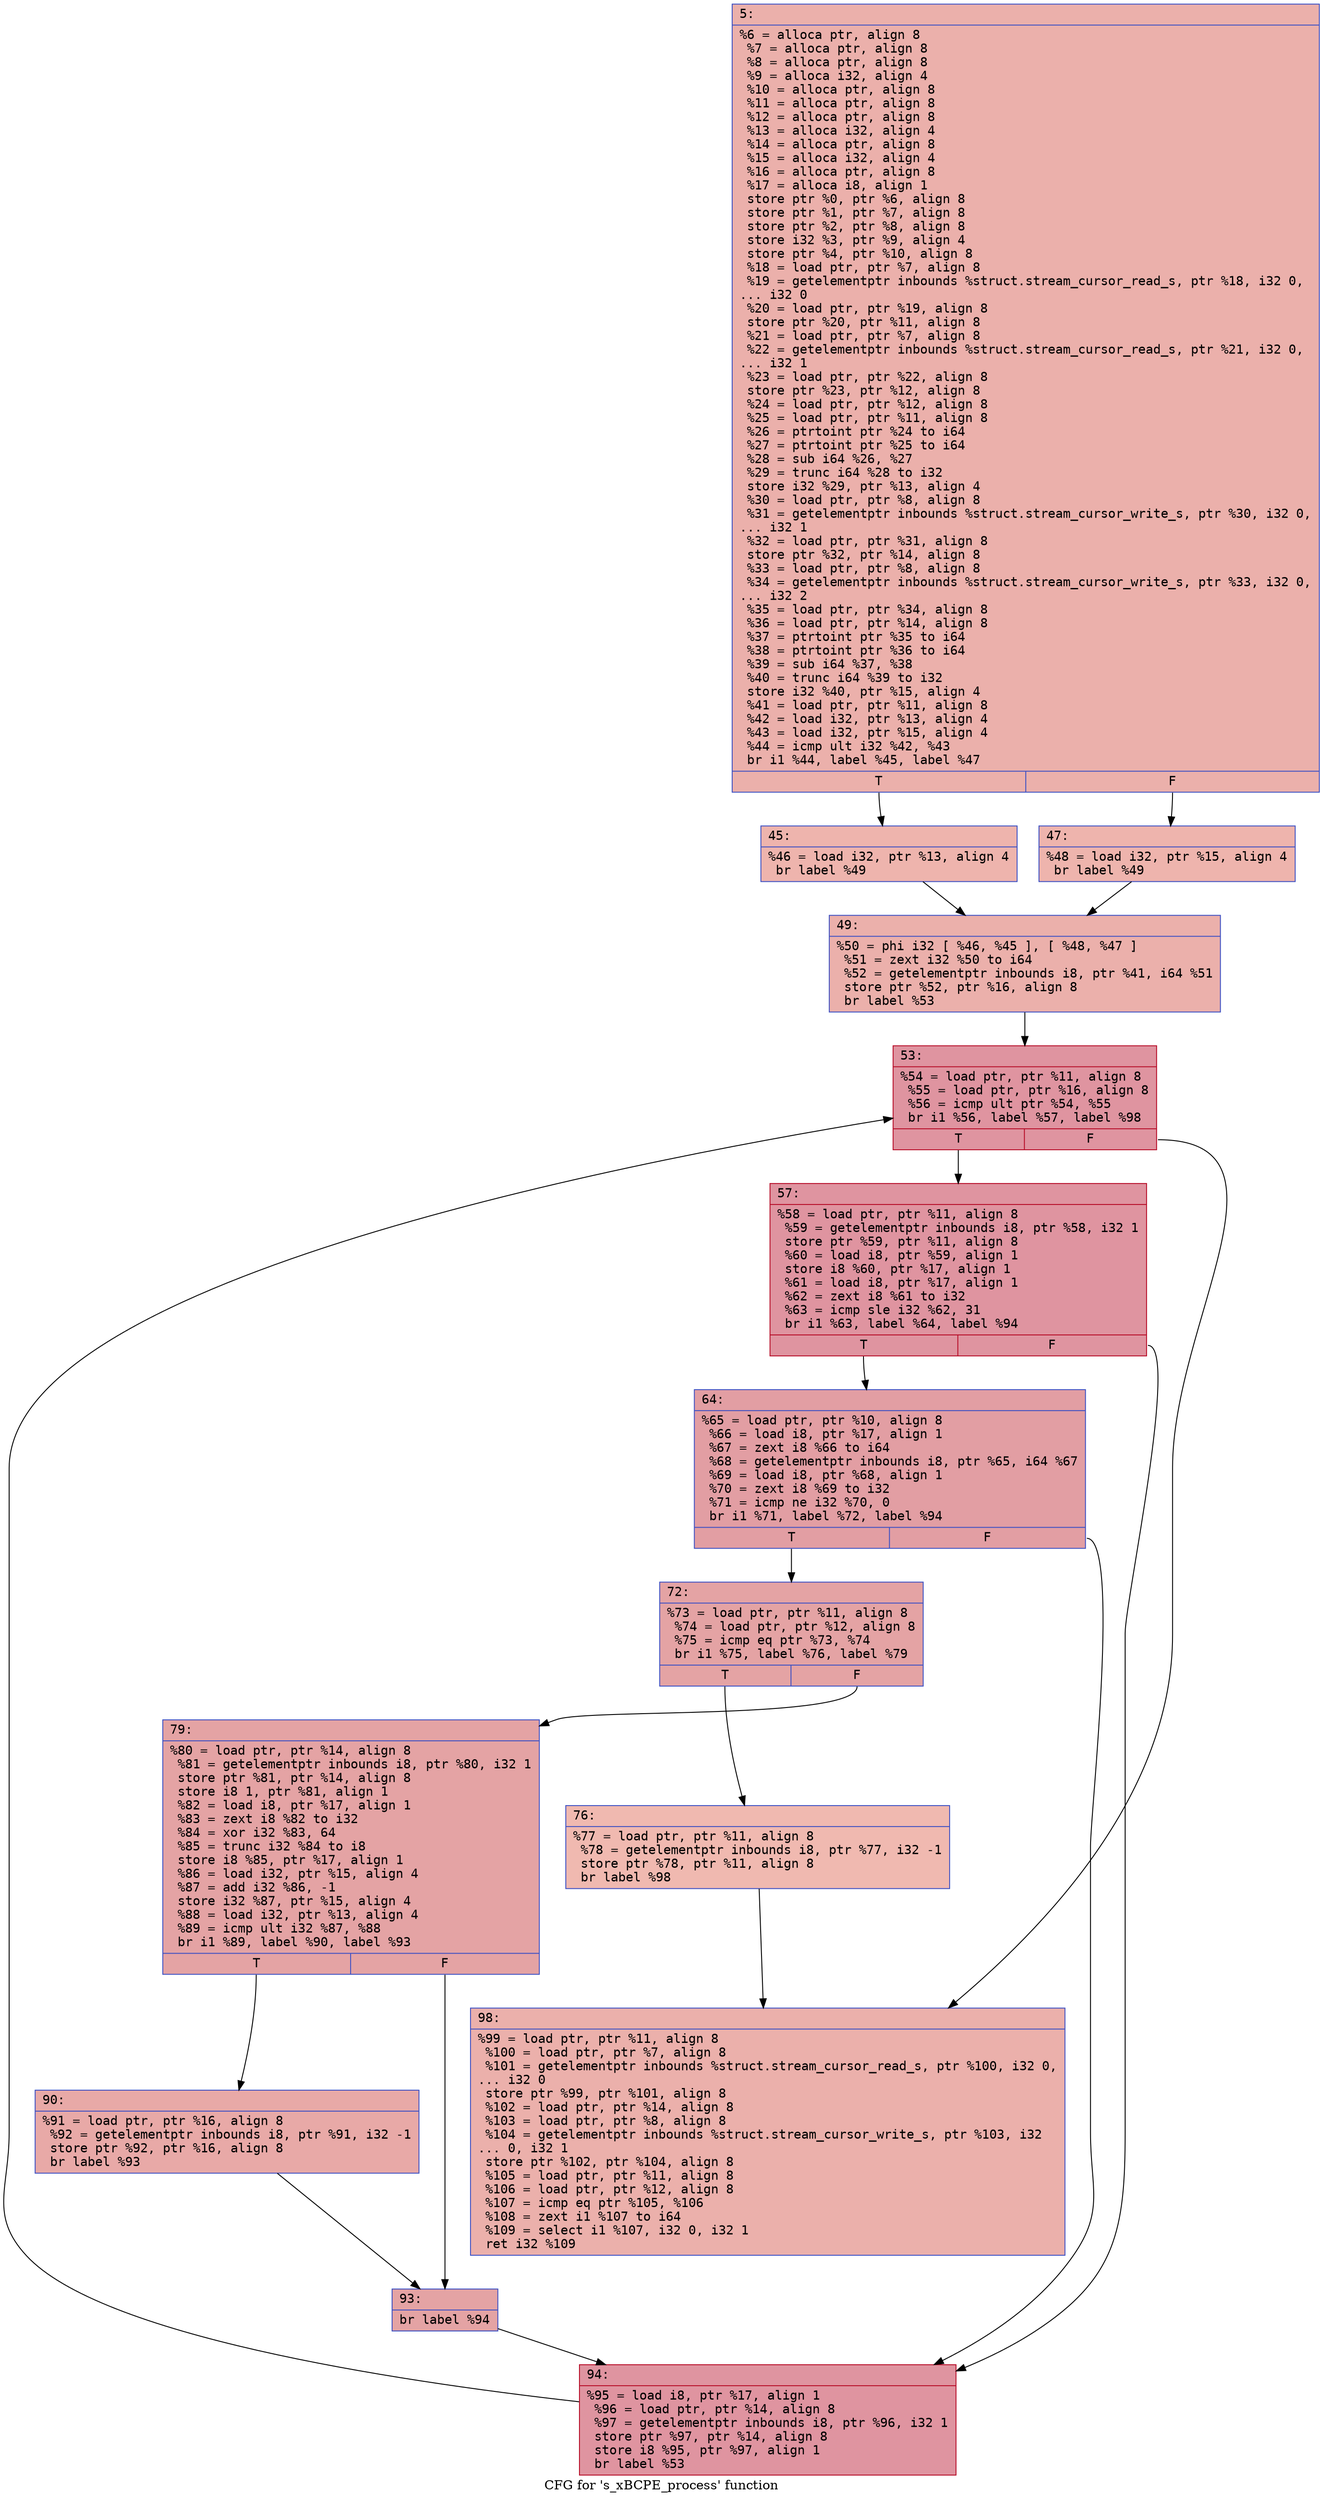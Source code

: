 digraph "CFG for 's_xBCPE_process' function" {
	label="CFG for 's_xBCPE_process' function";

	Node0x6000000da030 [shape=record,color="#3d50c3ff", style=filled, fillcolor="#d24b4070" fontname="Courier",label="{5:\l|  %6 = alloca ptr, align 8\l  %7 = alloca ptr, align 8\l  %8 = alloca ptr, align 8\l  %9 = alloca i32, align 4\l  %10 = alloca ptr, align 8\l  %11 = alloca ptr, align 8\l  %12 = alloca ptr, align 8\l  %13 = alloca i32, align 4\l  %14 = alloca ptr, align 8\l  %15 = alloca i32, align 4\l  %16 = alloca ptr, align 8\l  %17 = alloca i8, align 1\l  store ptr %0, ptr %6, align 8\l  store ptr %1, ptr %7, align 8\l  store ptr %2, ptr %8, align 8\l  store i32 %3, ptr %9, align 4\l  store ptr %4, ptr %10, align 8\l  %18 = load ptr, ptr %7, align 8\l  %19 = getelementptr inbounds %struct.stream_cursor_read_s, ptr %18, i32 0,\l... i32 0\l  %20 = load ptr, ptr %19, align 8\l  store ptr %20, ptr %11, align 8\l  %21 = load ptr, ptr %7, align 8\l  %22 = getelementptr inbounds %struct.stream_cursor_read_s, ptr %21, i32 0,\l... i32 1\l  %23 = load ptr, ptr %22, align 8\l  store ptr %23, ptr %12, align 8\l  %24 = load ptr, ptr %12, align 8\l  %25 = load ptr, ptr %11, align 8\l  %26 = ptrtoint ptr %24 to i64\l  %27 = ptrtoint ptr %25 to i64\l  %28 = sub i64 %26, %27\l  %29 = trunc i64 %28 to i32\l  store i32 %29, ptr %13, align 4\l  %30 = load ptr, ptr %8, align 8\l  %31 = getelementptr inbounds %struct.stream_cursor_write_s, ptr %30, i32 0,\l... i32 1\l  %32 = load ptr, ptr %31, align 8\l  store ptr %32, ptr %14, align 8\l  %33 = load ptr, ptr %8, align 8\l  %34 = getelementptr inbounds %struct.stream_cursor_write_s, ptr %33, i32 0,\l... i32 2\l  %35 = load ptr, ptr %34, align 8\l  %36 = load ptr, ptr %14, align 8\l  %37 = ptrtoint ptr %35 to i64\l  %38 = ptrtoint ptr %36 to i64\l  %39 = sub i64 %37, %38\l  %40 = trunc i64 %39 to i32\l  store i32 %40, ptr %15, align 4\l  %41 = load ptr, ptr %11, align 8\l  %42 = load i32, ptr %13, align 4\l  %43 = load i32, ptr %15, align 4\l  %44 = icmp ult i32 %42, %43\l  br i1 %44, label %45, label %47\l|{<s0>T|<s1>F}}"];
	Node0x6000000da030:s0 -> Node0x6000000da080[tooltip="5 -> 45\nProbability 50.00%" ];
	Node0x6000000da030:s1 -> Node0x6000000da0d0[tooltip="5 -> 47\nProbability 50.00%" ];
	Node0x6000000da080 [shape=record,color="#3d50c3ff", style=filled, fillcolor="#d8564670" fontname="Courier",label="{45:\l|  %46 = load i32, ptr %13, align 4\l  br label %49\l}"];
	Node0x6000000da080 -> Node0x6000000da120[tooltip="45 -> 49\nProbability 100.00%" ];
	Node0x6000000da0d0 [shape=record,color="#3d50c3ff", style=filled, fillcolor="#d8564670" fontname="Courier",label="{47:\l|  %48 = load i32, ptr %15, align 4\l  br label %49\l}"];
	Node0x6000000da0d0 -> Node0x6000000da120[tooltip="47 -> 49\nProbability 100.00%" ];
	Node0x6000000da120 [shape=record,color="#3d50c3ff", style=filled, fillcolor="#d24b4070" fontname="Courier",label="{49:\l|  %50 = phi i32 [ %46, %45 ], [ %48, %47 ]\l  %51 = zext i32 %50 to i64\l  %52 = getelementptr inbounds i8, ptr %41, i64 %51\l  store ptr %52, ptr %16, align 8\l  br label %53\l}"];
	Node0x6000000da120 -> Node0x6000000da170[tooltip="49 -> 53\nProbability 100.00%" ];
	Node0x6000000da170 [shape=record,color="#b70d28ff", style=filled, fillcolor="#b70d2870" fontname="Courier",label="{53:\l|  %54 = load ptr, ptr %11, align 8\l  %55 = load ptr, ptr %16, align 8\l  %56 = icmp ult ptr %54, %55\l  br i1 %56, label %57, label %98\l|{<s0>T|<s1>F}}"];
	Node0x6000000da170:s0 -> Node0x6000000da1c0[tooltip="53 -> 57\nProbability 96.88%" ];
	Node0x6000000da170:s1 -> Node0x6000000da440[tooltip="53 -> 98\nProbability 3.12%" ];
	Node0x6000000da1c0 [shape=record,color="#b70d28ff", style=filled, fillcolor="#b70d2870" fontname="Courier",label="{57:\l|  %58 = load ptr, ptr %11, align 8\l  %59 = getelementptr inbounds i8, ptr %58, i32 1\l  store ptr %59, ptr %11, align 8\l  %60 = load i8, ptr %59, align 1\l  store i8 %60, ptr %17, align 1\l  %61 = load i8, ptr %17, align 1\l  %62 = zext i8 %61 to i32\l  %63 = icmp sle i32 %62, 31\l  br i1 %63, label %64, label %94\l|{<s0>T|<s1>F}}"];
	Node0x6000000da1c0:s0 -> Node0x6000000da210[tooltip="57 -> 64\nProbability 50.00%" ];
	Node0x6000000da1c0:s1 -> Node0x6000000da3f0[tooltip="57 -> 94\nProbability 50.00%" ];
	Node0x6000000da210 [shape=record,color="#3d50c3ff", style=filled, fillcolor="#be242e70" fontname="Courier",label="{64:\l|  %65 = load ptr, ptr %10, align 8\l  %66 = load i8, ptr %17, align 1\l  %67 = zext i8 %66 to i64\l  %68 = getelementptr inbounds i8, ptr %65, i64 %67\l  %69 = load i8, ptr %68, align 1\l  %70 = zext i8 %69 to i32\l  %71 = icmp ne i32 %70, 0\l  br i1 %71, label %72, label %94\l|{<s0>T|<s1>F}}"];
	Node0x6000000da210:s0 -> Node0x6000000da260[tooltip="64 -> 72\nProbability 62.50%" ];
	Node0x6000000da210:s1 -> Node0x6000000da3f0[tooltip="64 -> 94\nProbability 37.50%" ];
	Node0x6000000da260 [shape=record,color="#3d50c3ff", style=filled, fillcolor="#c32e3170" fontname="Courier",label="{72:\l|  %73 = load ptr, ptr %11, align 8\l  %74 = load ptr, ptr %12, align 8\l  %75 = icmp eq ptr %73, %74\l  br i1 %75, label %76, label %79\l|{<s0>T|<s1>F}}"];
	Node0x6000000da260:s0 -> Node0x6000000da2b0[tooltip="72 -> 76\nProbability 3.12%" ];
	Node0x6000000da260:s1 -> Node0x6000000da300[tooltip="72 -> 79\nProbability 96.88%" ];
	Node0x6000000da2b0 [shape=record,color="#3d50c3ff", style=filled, fillcolor="#de614d70" fontname="Courier",label="{76:\l|  %77 = load ptr, ptr %11, align 8\l  %78 = getelementptr inbounds i8, ptr %77, i32 -1\l  store ptr %78, ptr %11, align 8\l  br label %98\l}"];
	Node0x6000000da2b0 -> Node0x6000000da440[tooltip="76 -> 98\nProbability 100.00%" ];
	Node0x6000000da300 [shape=record,color="#3d50c3ff", style=filled, fillcolor="#c32e3170" fontname="Courier",label="{79:\l|  %80 = load ptr, ptr %14, align 8\l  %81 = getelementptr inbounds i8, ptr %80, i32 1\l  store ptr %81, ptr %14, align 8\l  store i8 1, ptr %81, align 1\l  %82 = load i8, ptr %17, align 1\l  %83 = zext i8 %82 to i32\l  %84 = xor i32 %83, 64\l  %85 = trunc i32 %84 to i8\l  store i8 %85, ptr %17, align 1\l  %86 = load i32, ptr %15, align 4\l  %87 = add i32 %86, -1\l  store i32 %87, ptr %15, align 4\l  %88 = load i32, ptr %13, align 4\l  %89 = icmp ult i32 %87, %88\l  br i1 %89, label %90, label %93\l|{<s0>T|<s1>F}}"];
	Node0x6000000da300:s0 -> Node0x6000000da350[tooltip="79 -> 90\nProbability 50.00%" ];
	Node0x6000000da300:s1 -> Node0x6000000da3a0[tooltip="79 -> 93\nProbability 50.00%" ];
	Node0x6000000da350 [shape=record,color="#3d50c3ff", style=filled, fillcolor="#ca3b3770" fontname="Courier",label="{90:\l|  %91 = load ptr, ptr %16, align 8\l  %92 = getelementptr inbounds i8, ptr %91, i32 -1\l  store ptr %92, ptr %16, align 8\l  br label %93\l}"];
	Node0x6000000da350 -> Node0x6000000da3a0[tooltip="90 -> 93\nProbability 100.00%" ];
	Node0x6000000da3a0 [shape=record,color="#3d50c3ff", style=filled, fillcolor="#c32e3170" fontname="Courier",label="{93:\l|  br label %94\l}"];
	Node0x6000000da3a0 -> Node0x6000000da3f0[tooltip="93 -> 94\nProbability 100.00%" ];
	Node0x6000000da3f0 [shape=record,color="#b70d28ff", style=filled, fillcolor="#b70d2870" fontname="Courier",label="{94:\l|  %95 = load i8, ptr %17, align 1\l  %96 = load ptr, ptr %14, align 8\l  %97 = getelementptr inbounds i8, ptr %96, i32 1\l  store ptr %97, ptr %14, align 8\l  store i8 %95, ptr %97, align 1\l  br label %53\l}"];
	Node0x6000000da3f0 -> Node0x6000000da170[tooltip="94 -> 53\nProbability 100.00%" ];
	Node0x6000000da440 [shape=record,color="#3d50c3ff", style=filled, fillcolor="#d24b4070" fontname="Courier",label="{98:\l|  %99 = load ptr, ptr %11, align 8\l  %100 = load ptr, ptr %7, align 8\l  %101 = getelementptr inbounds %struct.stream_cursor_read_s, ptr %100, i32 0,\l... i32 0\l  store ptr %99, ptr %101, align 8\l  %102 = load ptr, ptr %14, align 8\l  %103 = load ptr, ptr %8, align 8\l  %104 = getelementptr inbounds %struct.stream_cursor_write_s, ptr %103, i32\l... 0, i32 1\l  store ptr %102, ptr %104, align 8\l  %105 = load ptr, ptr %11, align 8\l  %106 = load ptr, ptr %12, align 8\l  %107 = icmp eq ptr %105, %106\l  %108 = zext i1 %107 to i64\l  %109 = select i1 %107, i32 0, i32 1\l  ret i32 %109\l}"];
}
